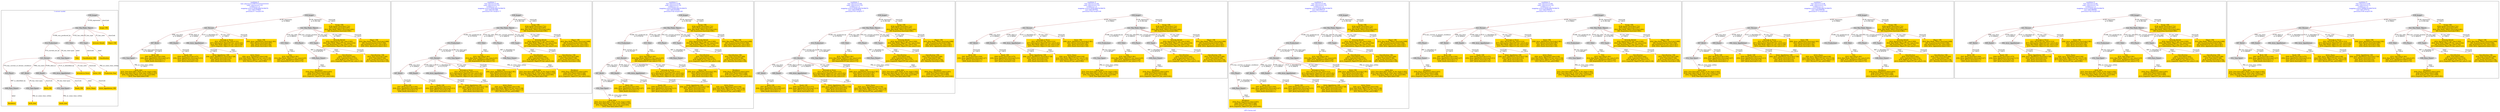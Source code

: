 digraph n0 {
fontcolor="blue"
remincross="true"
label="s20-s-lacma.xml"
subgraph cluster_0 {
label="1-correct model"
n2[style="filled",color="white",fillcolor="lightgray",label="E12_Production1"];
n3[style="filled",color="white",fillcolor="lightgray",label="E21_Person1"];
n4[style="filled",color="white",fillcolor="lightgray",label="E52_Time-Span1"];
n5[style="filled",color="white",fillcolor="lightgray",label="E53_Place1"];
n6[style="filled",color="white",fillcolor="lightgray",label="E67_Birth1"];
n7[style="filled",color="white",fillcolor="lightgray",label="E69_Death1"];
n8[style="filled",color="white",fillcolor="lightgray",label="E82_Actor_Appellation1"];
n9[style="filled",color="white",fillcolor="lightgray",label="E22_Man-Made_Object1"];
n10[style="filled",color="white",fillcolor="lightgray",label="E35_Title1"];
n11[style="filled",color="white",fillcolor="lightgray",label="E55_Type1"];
n12[style="filled",color="white",fillcolor="lightgray",label="E38_Image1"];
n13[style="filled",color="white",fillcolor="lightgray",label="E48_Place_Name1"];
n14[style="filled",color="white",fillcolor="lightgray",label="E52_Time-Span2"];
n15[style="filled",color="white",fillcolor="lightgray",label="E52_Time-Span3"];
n16[shape="plaintext",style="filled",fillcolor="gold",label="Artwork_in_Focus"];
n17[shape="plaintext",style="filled",fillcolor="gold",label="Image_URL"];
n18[shape="plaintext",style="filled",fillcolor="gold",label="Artwork_Details"];
n19[shape="plaintext",style="filled",fillcolor="gold",label="birth_date"];
n20[shape="plaintext",style="filled",fillcolor="gold",label="Classification_URI"];
n21[shape="plaintext",style="filled",fillcolor="gold",label="Artist_Name"];
n22[shape="plaintext",style="filled",fillcolor="gold",label="Residence"];
n23[shape="plaintext",style="filled",fillcolor="gold",label="Artist_Appellation_URI"];
n24[shape="plaintext",style="filled",fillcolor="gold",label="Classification"];
n25[shape="plaintext",style="filled",fillcolor="gold",label="death_date"];
n26[shape="plaintext",style="filled",fillcolor="gold",label="Death_URI"];
n27[shape="plaintext",style="filled",fillcolor="gold",label="Title"];
n28[shape="plaintext",style="filled",fillcolor="gold",label="Production_Year"];
n29[shape="plaintext",style="filled",fillcolor="gold",label="Object_URI"];
n30[shape="plaintext",style="filled",fillcolor="gold",label="Birth_URI"];
n31[shape="plaintext",style="filled",fillcolor="gold",label="Artist_URI"];
}
subgraph cluster_1 {
label="candidate 0\nlink coherence:0.08333333333333333\nnode coherence:0.125\nconfidence:1.0\nmapping score:0.4226190476190476\ncost:1403.579857\n-precision:0.7-recall:0.54"
n33[style="filled",color="white",fillcolor="lightgray",label="E21_Person1"];
n34[style="filled",color="white",fillcolor="lightgray",label="E67_Birth1"];
n35[style="filled",color="white",fillcolor="lightgray",label="E69_Death1"];
n36[style="filled",color="white",fillcolor="lightgray",label="E82_Actor_Appellation1"];
n37[style="filled",color="white",fillcolor="lightgray",label="E22_Man-Made_Object1"];
n38[style="filled",color="white",fillcolor="lightgray",label="E35_Title1"];
n39[style="filled",color="white",fillcolor="lightgray",label="E53_Place1"];
n40[style="filled",color="white",fillcolor="lightgray",label="E55_Type2"];
n41[style="filled",color="white",fillcolor="lightgray",label="E38_Image1"];
n42[style="filled",color="white",fillcolor="lightgray",label="E48_Place_Name1"];
n43[style="filled",color="white",fillcolor="lightgray",label="E52_Time-Span1"];
n44[shape="plaintext",style="filled",fillcolor="gold",label="Artwork_Details\n[E54_Dimension,P3_has_note,0.505]\n[E22_Man-Made_Object,P3_has_note,0.232]\n[E8_Acquisition,P3_has_note,0.142]\n[E73_Information_Object,P3_has_note,0.121]"];
n45[shape="plaintext",style="filled",fillcolor="gold",label="Residence\n[E44_Place_Appellation,label,0.603]\n[E48_Place_Name,label,0.288]\n[E39_Actor,P3_has_note,0.069]\n[E33_Linguistic_Object,P3_has_note,0.041]"];
n46[shape="plaintext",style="filled",fillcolor="gold",label="Image_URL\n[E38_Image,classLink,0.731]\n[E53_Place,classLink,0.097]\n[E22_Man-Made_Object,classLink,0.091]\n[E8_Acquisition,classLink,0.081]"];
n47[shape="plaintext",style="filled",fillcolor="gold",label="Title\n[E35_Title,label,0.381]\n[E22_Man-Made_Object,P3_has_note,0.225]\n[E82_Actor_Appellation,label,0.219]\n[E8_Acquisition,P3_has_note,0.175]"];
n48[shape="plaintext",style="filled",fillcolor="gold",label="Classification\n[E55_Type,label,0.442]\n[E55_Type,classLink,0.314]\n[E30_Right,P3_has_note,0.127]\n[E33_Linguistic_Object,P3_has_note,0.118]"];
n49[shape="plaintext",style="filled",fillcolor="gold",label="birth_date\n[E52_Time-Span,P82a_begin_of_the_begin,0.492]\n[E52_Time-Span,P82_at_some_time_within,0.353]\n[E52_Time-Span,P82b_end_of_the_end,0.095]\n[E52_Time-Span,label,0.06]"];
n50[shape="plaintext",style="filled",fillcolor="gold",label="Artwork_in_Focus\n[E21_Person,P3_has_note,0.312]\n[E73_Information_Object,P3_has_note,0.241]\n[E22_Man-Made_Object,P3_has_note,0.236]\n[E33_Linguistic_Object,P3_has_note,0.21]"];
n51[shape="plaintext",style="filled",fillcolor="gold",label="Classification_URI\n[E55_Type,classLink,0.589]\n[E55_Type,label,0.186]\n[E74_Group,classLink,0.116]\n[E57_Material,classLink,0.109]"];
n52[shape="plaintext",style="filled",fillcolor="gold",label="Death_URI\n[E69_Death,classLink,0.475]\n[E82_Actor_Appellation,classLink,0.213]\n[E21_Person,classLink,0.16]\n[E67_Birth,classLink,0.152]"];
n53[shape="plaintext",style="filled",fillcolor="gold",label="Artist_URI\n[E82_Actor_Appellation,classLink,0.381]\n[E21_Person,classLink,0.287]\n[E67_Birth,classLink,0.166]\n[E69_Death,classLink,0.166]"];
n54[shape="plaintext",style="filled",fillcolor="gold",label="Artist_Appellation_URI\n[E82_Actor_Appellation,classLink,0.728]\n[E21_Person,classLink,0.212]\n[E67_Birth,classLink,0.03]\n[E69_Death,classLink,0.03]"];
n55[shape="plaintext",style="filled",fillcolor="gold",label="Object_URI\n[E22_Man-Made_Object,classLink,0.688]\n[E8_Acquisition,classLink,0.184]\n[E8_Acquisition,P3_has_note,0.067]\n[E82_Actor_Appellation,label,0.061]"];
n56[shape="plaintext",style="filled",fillcolor="gold",label="Artist_Name\n[E82_Actor_Appellation,label,0.66]\n[E22_Man-Made_Object,P3_has_note,0.138]\n[E73_Information_Object,P3_has_note,0.12]\n[E21_Person,P3_has_note,0.082]"];
n57[shape="plaintext",style="filled",fillcolor="gold",label="Birth_URI\n[E67_Birth,classLink,0.504]\n[E82_Actor_Appellation,classLink,0.227]\n[E21_Person,classLink,0.17]\n[E69_Death,classLink,0.1]"];
}
subgraph cluster_2 {
label="candidate 1\nlink coherence:0.08\nnode coherence:0.125\nconfidence:1.0\nmapping score:0.4226190476190476\ncost:1403.921489\n-precision:0.91-recall:0.77"
n59[style="filled",color="white",fillcolor="lightgray",label="E12_Production1"];
n60[style="filled",color="white",fillcolor="lightgray",label="E21_Person1"];
n61[style="filled",color="white",fillcolor="lightgray",label="E52_Time-Span1"];
n62[style="filled",color="white",fillcolor="lightgray",label="E67_Birth1"];
n63[style="filled",color="white",fillcolor="lightgray",label="E69_Death1"];
n64[style="filled",color="white",fillcolor="lightgray",label="E82_Actor_Appellation1"];
n65[style="filled",color="white",fillcolor="lightgray",label="E22_Man-Made_Object1"];
n66[style="filled",color="white",fillcolor="lightgray",label="E35_Title1"];
n67[style="filled",color="white",fillcolor="lightgray",label="E53_Place1"];
n68[style="filled",color="white",fillcolor="lightgray",label="E55_Type2"];
n69[style="filled",color="white",fillcolor="lightgray",label="E38_Image1"];
n70[style="filled",color="white",fillcolor="lightgray",label="E48_Place_Name1"];
n71[shape="plaintext",style="filled",fillcolor="gold",label="Artwork_Details\n[E54_Dimension,P3_has_note,0.505]\n[E22_Man-Made_Object,P3_has_note,0.232]\n[E8_Acquisition,P3_has_note,0.142]\n[E73_Information_Object,P3_has_note,0.121]"];
n72[shape="plaintext",style="filled",fillcolor="gold",label="Residence\n[E44_Place_Appellation,label,0.603]\n[E48_Place_Name,label,0.288]\n[E39_Actor,P3_has_note,0.069]\n[E33_Linguistic_Object,P3_has_note,0.041]"];
n73[shape="plaintext",style="filled",fillcolor="gold",label="Image_URL\n[E38_Image,classLink,0.731]\n[E53_Place,classLink,0.097]\n[E22_Man-Made_Object,classLink,0.091]\n[E8_Acquisition,classLink,0.081]"];
n74[shape="plaintext",style="filled",fillcolor="gold",label="Title\n[E35_Title,label,0.381]\n[E22_Man-Made_Object,P3_has_note,0.225]\n[E82_Actor_Appellation,label,0.219]\n[E8_Acquisition,P3_has_note,0.175]"];
n75[shape="plaintext",style="filled",fillcolor="gold",label="Classification\n[E55_Type,label,0.442]\n[E55_Type,classLink,0.314]\n[E30_Right,P3_has_note,0.127]\n[E33_Linguistic_Object,P3_has_note,0.118]"];
n76[shape="plaintext",style="filled",fillcolor="gold",label="birth_date\n[E52_Time-Span,P82a_begin_of_the_begin,0.492]\n[E52_Time-Span,P82_at_some_time_within,0.353]\n[E52_Time-Span,P82b_end_of_the_end,0.095]\n[E52_Time-Span,label,0.06]"];
n77[shape="plaintext",style="filled",fillcolor="gold",label="Artwork_in_Focus\n[E21_Person,P3_has_note,0.312]\n[E73_Information_Object,P3_has_note,0.241]\n[E22_Man-Made_Object,P3_has_note,0.236]\n[E33_Linguistic_Object,P3_has_note,0.21]"];
n78[shape="plaintext",style="filled",fillcolor="gold",label="Classification_URI\n[E55_Type,classLink,0.589]\n[E55_Type,label,0.186]\n[E74_Group,classLink,0.116]\n[E57_Material,classLink,0.109]"];
n79[shape="plaintext",style="filled",fillcolor="gold",label="Death_URI\n[E69_Death,classLink,0.475]\n[E82_Actor_Appellation,classLink,0.213]\n[E21_Person,classLink,0.16]\n[E67_Birth,classLink,0.152]"];
n80[shape="plaintext",style="filled",fillcolor="gold",label="Artist_URI\n[E82_Actor_Appellation,classLink,0.381]\n[E21_Person,classLink,0.287]\n[E67_Birth,classLink,0.166]\n[E69_Death,classLink,0.166]"];
n81[shape="plaintext",style="filled",fillcolor="gold",label="Artist_Appellation_URI\n[E82_Actor_Appellation,classLink,0.728]\n[E21_Person,classLink,0.212]\n[E67_Birth,classLink,0.03]\n[E69_Death,classLink,0.03]"];
n82[shape="plaintext",style="filled",fillcolor="gold",label="Object_URI\n[E22_Man-Made_Object,classLink,0.688]\n[E8_Acquisition,classLink,0.184]\n[E8_Acquisition,P3_has_note,0.067]\n[E82_Actor_Appellation,label,0.061]"];
n83[shape="plaintext",style="filled",fillcolor="gold",label="Artist_Name\n[E82_Actor_Appellation,label,0.66]\n[E22_Man-Made_Object,P3_has_note,0.138]\n[E73_Information_Object,P3_has_note,0.12]\n[E21_Person,P3_has_note,0.082]"];
n84[shape="plaintext",style="filled",fillcolor="gold",label="Birth_URI\n[E67_Birth,classLink,0.504]\n[E82_Actor_Appellation,classLink,0.227]\n[E21_Person,classLink,0.17]\n[E69_Death,classLink,0.1]"];
}
subgraph cluster_3 {
label="candidate 2\nlink coherence:0.08\nnode coherence:0.125\nconfidence:1.0\nmapping score:0.4226190476190476\ncost:1403.932095\n-precision:0.82-recall:0.69"
n86[style="filled",color="white",fillcolor="lightgray",label="E12_Production1"];
n87[style="filled",color="white",fillcolor="lightgray",label="E21_Person1"];
n88[style="filled",color="white",fillcolor="lightgray",label="E67_Birth1"];
n89[style="filled",color="white",fillcolor="lightgray",label="E69_Death1"];
n90[style="filled",color="white",fillcolor="lightgray",label="E82_Actor_Appellation1"];
n91[style="filled",color="white",fillcolor="lightgray",label="E22_Man-Made_Object1"];
n92[style="filled",color="white",fillcolor="lightgray",label="E35_Title1"];
n93[style="filled",color="white",fillcolor="lightgray",label="E53_Place1"];
n94[style="filled",color="white",fillcolor="lightgray",label="E55_Type2"];
n95[style="filled",color="white",fillcolor="lightgray",label="E38_Image1"];
n96[style="filled",color="white",fillcolor="lightgray",label="E48_Place_Name1"];
n97[style="filled",color="white",fillcolor="lightgray",label="E52_Time-Span1"];
n98[shape="plaintext",style="filled",fillcolor="gold",label="Artwork_Details\n[E54_Dimension,P3_has_note,0.505]\n[E22_Man-Made_Object,P3_has_note,0.232]\n[E8_Acquisition,P3_has_note,0.142]\n[E73_Information_Object,P3_has_note,0.121]"];
n99[shape="plaintext",style="filled",fillcolor="gold",label="Residence\n[E44_Place_Appellation,label,0.603]\n[E48_Place_Name,label,0.288]\n[E39_Actor,P3_has_note,0.069]\n[E33_Linguistic_Object,P3_has_note,0.041]"];
n100[shape="plaintext",style="filled",fillcolor="gold",label="Image_URL\n[E38_Image,classLink,0.731]\n[E53_Place,classLink,0.097]\n[E22_Man-Made_Object,classLink,0.091]\n[E8_Acquisition,classLink,0.081]"];
n101[shape="plaintext",style="filled",fillcolor="gold",label="Title\n[E35_Title,label,0.381]\n[E22_Man-Made_Object,P3_has_note,0.225]\n[E82_Actor_Appellation,label,0.219]\n[E8_Acquisition,P3_has_note,0.175]"];
n102[shape="plaintext",style="filled",fillcolor="gold",label="Classification\n[E55_Type,label,0.442]\n[E55_Type,classLink,0.314]\n[E30_Right,P3_has_note,0.127]\n[E33_Linguistic_Object,P3_has_note,0.118]"];
n103[shape="plaintext",style="filled",fillcolor="gold",label="birth_date\n[E52_Time-Span,P82a_begin_of_the_begin,0.492]\n[E52_Time-Span,P82_at_some_time_within,0.353]\n[E52_Time-Span,P82b_end_of_the_end,0.095]\n[E52_Time-Span,label,0.06]"];
n104[shape="plaintext",style="filled",fillcolor="gold",label="Artwork_in_Focus\n[E21_Person,P3_has_note,0.312]\n[E73_Information_Object,P3_has_note,0.241]\n[E22_Man-Made_Object,P3_has_note,0.236]\n[E33_Linguistic_Object,P3_has_note,0.21]"];
n105[shape="plaintext",style="filled",fillcolor="gold",label="Classification_URI\n[E55_Type,classLink,0.589]\n[E55_Type,label,0.186]\n[E74_Group,classLink,0.116]\n[E57_Material,classLink,0.109]"];
n106[shape="plaintext",style="filled",fillcolor="gold",label="Death_URI\n[E69_Death,classLink,0.475]\n[E82_Actor_Appellation,classLink,0.213]\n[E21_Person,classLink,0.16]\n[E67_Birth,classLink,0.152]"];
n107[shape="plaintext",style="filled",fillcolor="gold",label="Artist_URI\n[E82_Actor_Appellation,classLink,0.381]\n[E21_Person,classLink,0.287]\n[E67_Birth,classLink,0.166]\n[E69_Death,classLink,0.166]"];
n108[shape="plaintext",style="filled",fillcolor="gold",label="Artist_Appellation_URI\n[E82_Actor_Appellation,classLink,0.728]\n[E21_Person,classLink,0.212]\n[E67_Birth,classLink,0.03]\n[E69_Death,classLink,0.03]"];
n109[shape="plaintext",style="filled",fillcolor="gold",label="Object_URI\n[E22_Man-Made_Object,classLink,0.688]\n[E8_Acquisition,classLink,0.184]\n[E8_Acquisition,P3_has_note,0.067]\n[E82_Actor_Appellation,label,0.061]"];
n110[shape="plaintext",style="filled",fillcolor="gold",label="Artist_Name\n[E82_Actor_Appellation,label,0.66]\n[E22_Man-Made_Object,P3_has_note,0.138]\n[E73_Information_Object,P3_has_note,0.12]\n[E21_Person,P3_has_note,0.082]"];
n111[shape="plaintext",style="filled",fillcolor="gold",label="Birth_URI\n[E67_Birth,classLink,0.504]\n[E82_Actor_Appellation,classLink,0.227]\n[E21_Person,classLink,0.17]\n[E69_Death,classLink,0.1]"];
}
subgraph cluster_4 {
label="candidate 3\nlink coherence:0.08\nnode coherence:0.125\nconfidence:1.0\nmapping score:0.4226190476190476\ncost:1403.939618\n-precision:0.91-recall:0.77"
n113[style="filled",color="white",fillcolor="lightgray",label="E12_Production1"];
n114[style="filled",color="white",fillcolor="lightgray",label="E21_Person1"];
n115[style="filled",color="white",fillcolor="lightgray",label="E52_Time-Span1"];
n116[style="filled",color="white",fillcolor="lightgray",label="E67_Birth1"];
n117[style="filled",color="white",fillcolor="lightgray",label="E69_Death1"];
n118[style="filled",color="white",fillcolor="lightgray",label="E82_Actor_Appellation2"];
n119[style="filled",color="white",fillcolor="lightgray",label="E22_Man-Made_Object1"];
n120[style="filled",color="white",fillcolor="lightgray",label="E35_Title1"];
n121[style="filled",color="white",fillcolor="lightgray",label="E53_Place1"];
n122[style="filled",color="white",fillcolor="lightgray",label="E55_Type2"];
n123[style="filled",color="white",fillcolor="lightgray",label="E38_Image1"];
n124[style="filled",color="white",fillcolor="lightgray",label="E48_Place_Name1"];
n125[shape="plaintext",style="filled",fillcolor="gold",label="Artwork_Details\n[E54_Dimension,P3_has_note,0.505]\n[E22_Man-Made_Object,P3_has_note,0.232]\n[E8_Acquisition,P3_has_note,0.142]\n[E73_Information_Object,P3_has_note,0.121]"];
n126[shape="plaintext",style="filled",fillcolor="gold",label="Residence\n[E44_Place_Appellation,label,0.603]\n[E48_Place_Name,label,0.288]\n[E39_Actor,P3_has_note,0.069]\n[E33_Linguistic_Object,P3_has_note,0.041]"];
n127[shape="plaintext",style="filled",fillcolor="gold",label="Artist_Appellation_URI\n[E82_Actor_Appellation,classLink,0.728]\n[E21_Person,classLink,0.212]\n[E67_Birth,classLink,0.03]\n[E69_Death,classLink,0.03]"];
n128[shape="plaintext",style="filled",fillcolor="gold",label="Image_URL\n[E38_Image,classLink,0.731]\n[E53_Place,classLink,0.097]\n[E22_Man-Made_Object,classLink,0.091]\n[E8_Acquisition,classLink,0.081]"];
n129[shape="plaintext",style="filled",fillcolor="gold",label="Title\n[E35_Title,label,0.381]\n[E22_Man-Made_Object,P3_has_note,0.225]\n[E82_Actor_Appellation,label,0.219]\n[E8_Acquisition,P3_has_note,0.175]"];
n130[shape="plaintext",style="filled",fillcolor="gold",label="Classification\n[E55_Type,label,0.442]\n[E55_Type,classLink,0.314]\n[E30_Right,P3_has_note,0.127]\n[E33_Linguistic_Object,P3_has_note,0.118]"];
n131[shape="plaintext",style="filled",fillcolor="gold",label="birth_date\n[E52_Time-Span,P82a_begin_of_the_begin,0.492]\n[E52_Time-Span,P82_at_some_time_within,0.353]\n[E52_Time-Span,P82b_end_of_the_end,0.095]\n[E52_Time-Span,label,0.06]"];
n132[shape="plaintext",style="filled",fillcolor="gold",label="Artwork_in_Focus\n[E21_Person,P3_has_note,0.312]\n[E73_Information_Object,P3_has_note,0.241]\n[E22_Man-Made_Object,P3_has_note,0.236]\n[E33_Linguistic_Object,P3_has_note,0.21]"];
n133[shape="plaintext",style="filled",fillcolor="gold",label="Classification_URI\n[E55_Type,classLink,0.589]\n[E55_Type,label,0.186]\n[E74_Group,classLink,0.116]\n[E57_Material,classLink,0.109]"];
n134[shape="plaintext",style="filled",fillcolor="gold",label="Death_URI\n[E69_Death,classLink,0.475]\n[E82_Actor_Appellation,classLink,0.213]\n[E21_Person,classLink,0.16]\n[E67_Birth,classLink,0.152]"];
n135[shape="plaintext",style="filled",fillcolor="gold",label="Artist_URI\n[E82_Actor_Appellation,classLink,0.381]\n[E21_Person,classLink,0.287]\n[E67_Birth,classLink,0.166]\n[E69_Death,classLink,0.166]"];
n136[shape="plaintext",style="filled",fillcolor="gold",label="Artist_Name\n[E82_Actor_Appellation,label,0.66]\n[E22_Man-Made_Object,P3_has_note,0.138]\n[E73_Information_Object,P3_has_note,0.12]\n[E21_Person,P3_has_note,0.082]"];
n137[shape="plaintext",style="filled",fillcolor="gold",label="Object_URI\n[E22_Man-Made_Object,classLink,0.688]\n[E8_Acquisition,classLink,0.184]\n[E8_Acquisition,P3_has_note,0.067]\n[E82_Actor_Appellation,label,0.061]"];
n138[shape="plaintext",style="filled",fillcolor="gold",label="Birth_URI\n[E67_Birth,classLink,0.504]\n[E82_Actor_Appellation,classLink,0.227]\n[E21_Person,classLink,0.17]\n[E69_Death,classLink,0.1]"];
}
subgraph cluster_5 {
label="candidate 4\nlink coherence:0.08\nnode coherence:0.125\nconfidence:1.0\nmapping score:0.4226190476190476\ncost:1403.947952\n-precision:0.82-recall:0.69"
n140[style="filled",color="white",fillcolor="lightgray",label="E12_Production1"];
n141[style="filled",color="white",fillcolor="lightgray",label="E52_Time-Span1"];
n142[style="filled",color="white",fillcolor="lightgray",label="E21_Person1"];
n143[style="filled",color="white",fillcolor="lightgray",label="E67_Birth1"];
n144[style="filled",color="white",fillcolor="lightgray",label="E69_Death1"];
n145[style="filled",color="white",fillcolor="lightgray",label="E82_Actor_Appellation1"];
n146[style="filled",color="white",fillcolor="lightgray",label="E22_Man-Made_Object1"];
n147[style="filled",color="white",fillcolor="lightgray",label="E35_Title1"];
n148[style="filled",color="white",fillcolor="lightgray",label="E53_Place1"];
n149[style="filled",color="white",fillcolor="lightgray",label="E55_Type2"];
n150[style="filled",color="white",fillcolor="lightgray",label="E38_Image1"];
n151[style="filled",color="white",fillcolor="lightgray",label="E48_Place_Name1"];
n152[shape="plaintext",style="filled",fillcolor="gold",label="Artwork_Details\n[E54_Dimension,P3_has_note,0.505]\n[E22_Man-Made_Object,P3_has_note,0.232]\n[E8_Acquisition,P3_has_note,0.142]\n[E73_Information_Object,P3_has_note,0.121]"];
n153[shape="plaintext",style="filled",fillcolor="gold",label="Residence\n[E44_Place_Appellation,label,0.603]\n[E48_Place_Name,label,0.288]\n[E39_Actor,P3_has_note,0.069]\n[E33_Linguistic_Object,P3_has_note,0.041]"];
n154[shape="plaintext",style="filled",fillcolor="gold",label="Image_URL\n[E38_Image,classLink,0.731]\n[E53_Place,classLink,0.097]\n[E22_Man-Made_Object,classLink,0.091]\n[E8_Acquisition,classLink,0.081]"];
n155[shape="plaintext",style="filled",fillcolor="gold",label="Title\n[E35_Title,label,0.381]\n[E22_Man-Made_Object,P3_has_note,0.225]\n[E82_Actor_Appellation,label,0.219]\n[E8_Acquisition,P3_has_note,0.175]"];
n156[shape="plaintext",style="filled",fillcolor="gold",label="Classification\n[E55_Type,label,0.442]\n[E55_Type,classLink,0.314]\n[E30_Right,P3_has_note,0.127]\n[E33_Linguistic_Object,P3_has_note,0.118]"];
n157[shape="plaintext",style="filled",fillcolor="gold",label="birth_date\n[E52_Time-Span,P82a_begin_of_the_begin,0.492]\n[E52_Time-Span,P82_at_some_time_within,0.353]\n[E52_Time-Span,P82b_end_of_the_end,0.095]\n[E52_Time-Span,label,0.06]"];
n158[shape="plaintext",style="filled",fillcolor="gold",label="Artwork_in_Focus\n[E21_Person,P3_has_note,0.312]\n[E73_Information_Object,P3_has_note,0.241]\n[E22_Man-Made_Object,P3_has_note,0.236]\n[E33_Linguistic_Object,P3_has_note,0.21]"];
n159[shape="plaintext",style="filled",fillcolor="gold",label="Classification_URI\n[E55_Type,classLink,0.589]\n[E55_Type,label,0.186]\n[E74_Group,classLink,0.116]\n[E57_Material,classLink,0.109]"];
n160[shape="plaintext",style="filled",fillcolor="gold",label="Death_URI\n[E69_Death,classLink,0.475]\n[E82_Actor_Appellation,classLink,0.213]\n[E21_Person,classLink,0.16]\n[E67_Birth,classLink,0.152]"];
n161[shape="plaintext",style="filled",fillcolor="gold",label="Artist_URI\n[E82_Actor_Appellation,classLink,0.381]\n[E21_Person,classLink,0.287]\n[E67_Birth,classLink,0.166]\n[E69_Death,classLink,0.166]"];
n162[shape="plaintext",style="filled",fillcolor="gold",label="Artist_Appellation_URI\n[E82_Actor_Appellation,classLink,0.728]\n[E21_Person,classLink,0.212]\n[E67_Birth,classLink,0.03]\n[E69_Death,classLink,0.03]"];
n163[shape="plaintext",style="filled",fillcolor="gold",label="Object_URI\n[E22_Man-Made_Object,classLink,0.688]\n[E8_Acquisition,classLink,0.184]\n[E8_Acquisition,P3_has_note,0.067]\n[E82_Actor_Appellation,label,0.061]"];
n164[shape="plaintext",style="filled",fillcolor="gold",label="Artist_Name\n[E82_Actor_Appellation,label,0.66]\n[E22_Man-Made_Object,P3_has_note,0.138]\n[E73_Information_Object,P3_has_note,0.12]\n[E21_Person,P3_has_note,0.082]"];
n165[shape="plaintext",style="filled",fillcolor="gold",label="Birth_URI\n[E67_Birth,classLink,0.504]\n[E82_Actor_Appellation,classLink,0.227]\n[E21_Person,classLink,0.17]\n[E69_Death,classLink,0.1]"];
}
subgraph cluster_6 {
label="candidate 5\nlink coherence:0.08\nnode coherence:0.125\nconfidence:1.0\nmapping score:0.4226190476190476\ncost:1403.950137\n-precision:1.0-recall:0.85"
n167[style="filled",color="white",fillcolor="lightgray",label="E12_Production1"];
n168[style="filled",color="white",fillcolor="lightgray",label="E21_Person1"];
n169[style="filled",color="white",fillcolor="lightgray",label="E52_Time-Span1"];
n170[style="filled",color="white",fillcolor="lightgray",label="E53_Place1"];
n171[style="filled",color="white",fillcolor="lightgray",label="E67_Birth1"];
n172[style="filled",color="white",fillcolor="lightgray",label="E69_Death1"];
n173[style="filled",color="white",fillcolor="lightgray",label="E82_Actor_Appellation2"];
n174[style="filled",color="white",fillcolor="lightgray",label="E22_Man-Made_Object1"];
n175[style="filled",color="white",fillcolor="lightgray",label="E35_Title1"];
n176[style="filled",color="white",fillcolor="lightgray",label="E55_Type2"];
n177[style="filled",color="white",fillcolor="lightgray",label="E38_Image1"];
n178[style="filled",color="white",fillcolor="lightgray",label="E48_Place_Name1"];
n179[shape="plaintext",style="filled",fillcolor="gold",label="Artwork_Details\n[E54_Dimension,P3_has_note,0.505]\n[E22_Man-Made_Object,P3_has_note,0.232]\n[E8_Acquisition,P3_has_note,0.142]\n[E73_Information_Object,P3_has_note,0.121]"];
n180[shape="plaintext",style="filled",fillcolor="gold",label="Residence\n[E44_Place_Appellation,label,0.603]\n[E48_Place_Name,label,0.288]\n[E39_Actor,P3_has_note,0.069]\n[E33_Linguistic_Object,P3_has_note,0.041]"];
n181[shape="plaintext",style="filled",fillcolor="gold",label="Artist_Appellation_URI\n[E82_Actor_Appellation,classLink,0.728]\n[E21_Person,classLink,0.212]\n[E67_Birth,classLink,0.03]\n[E69_Death,classLink,0.03]"];
n182[shape="plaintext",style="filled",fillcolor="gold",label="Image_URL\n[E38_Image,classLink,0.731]\n[E53_Place,classLink,0.097]\n[E22_Man-Made_Object,classLink,0.091]\n[E8_Acquisition,classLink,0.081]"];
n183[shape="plaintext",style="filled",fillcolor="gold",label="Title\n[E35_Title,label,0.381]\n[E22_Man-Made_Object,P3_has_note,0.225]\n[E82_Actor_Appellation,label,0.219]\n[E8_Acquisition,P3_has_note,0.175]"];
n184[shape="plaintext",style="filled",fillcolor="gold",label="Classification\n[E55_Type,label,0.442]\n[E55_Type,classLink,0.314]\n[E30_Right,P3_has_note,0.127]\n[E33_Linguistic_Object,P3_has_note,0.118]"];
n185[shape="plaintext",style="filled",fillcolor="gold",label="birth_date\n[E52_Time-Span,P82a_begin_of_the_begin,0.492]\n[E52_Time-Span,P82_at_some_time_within,0.353]\n[E52_Time-Span,P82b_end_of_the_end,0.095]\n[E52_Time-Span,label,0.06]"];
n186[shape="plaintext",style="filled",fillcolor="gold",label="Artwork_in_Focus\n[E21_Person,P3_has_note,0.312]\n[E73_Information_Object,P3_has_note,0.241]\n[E22_Man-Made_Object,P3_has_note,0.236]\n[E33_Linguistic_Object,P3_has_note,0.21]"];
n187[shape="plaintext",style="filled",fillcolor="gold",label="Classification_URI\n[E55_Type,classLink,0.589]\n[E55_Type,label,0.186]\n[E74_Group,classLink,0.116]\n[E57_Material,classLink,0.109]"];
n188[shape="plaintext",style="filled",fillcolor="gold",label="Death_URI\n[E69_Death,classLink,0.475]\n[E82_Actor_Appellation,classLink,0.213]\n[E21_Person,classLink,0.16]\n[E67_Birth,classLink,0.152]"];
n189[shape="plaintext",style="filled",fillcolor="gold",label="Artist_URI\n[E82_Actor_Appellation,classLink,0.381]\n[E21_Person,classLink,0.287]\n[E67_Birth,classLink,0.166]\n[E69_Death,classLink,0.166]"];
n190[shape="plaintext",style="filled",fillcolor="gold",label="Artist_Name\n[E82_Actor_Appellation,label,0.66]\n[E22_Man-Made_Object,P3_has_note,0.138]\n[E73_Information_Object,P3_has_note,0.12]\n[E21_Person,P3_has_note,0.082]"];
n191[shape="plaintext",style="filled",fillcolor="gold",label="Object_URI\n[E22_Man-Made_Object,classLink,0.688]\n[E8_Acquisition,classLink,0.184]\n[E8_Acquisition,P3_has_note,0.067]\n[E82_Actor_Appellation,label,0.061]"];
n192[shape="plaintext",style="filled",fillcolor="gold",label="Birth_URI\n[E67_Birth,classLink,0.504]\n[E82_Actor_Appellation,classLink,0.227]\n[E21_Person,classLink,0.17]\n[E69_Death,classLink,0.1]"];
}
subgraph cluster_7 {
label="candidate 6\nlink coherence:0.08\nnode coherence:0.125\nconfidence:1.0\nmapping score:0.4226190476190476\ncost:1403.958472\n-precision:0.91-recall:0.77"
n194[style="filled",color="white",fillcolor="lightgray",label="E12_Production1"];
n195[style="filled",color="white",fillcolor="lightgray",label="E52_Time-Span1"];
n196[style="filled",color="white",fillcolor="lightgray",label="E21_Person1"];
n197[style="filled",color="white",fillcolor="lightgray",label="E53_Place1"];
n198[style="filled",color="white",fillcolor="lightgray",label="E67_Birth1"];
n199[style="filled",color="white",fillcolor="lightgray",label="E69_Death1"];
n200[style="filled",color="white",fillcolor="lightgray",label="E82_Actor_Appellation1"];
n201[style="filled",color="white",fillcolor="lightgray",label="E22_Man-Made_Object1"];
n202[style="filled",color="white",fillcolor="lightgray",label="E35_Title1"];
n203[style="filled",color="white",fillcolor="lightgray",label="E55_Type2"];
n204[style="filled",color="white",fillcolor="lightgray",label="E38_Image1"];
n205[style="filled",color="white",fillcolor="lightgray",label="E48_Place_Name1"];
n206[shape="plaintext",style="filled",fillcolor="gold",label="Artwork_Details\n[E54_Dimension,P3_has_note,0.505]\n[E22_Man-Made_Object,P3_has_note,0.232]\n[E8_Acquisition,P3_has_note,0.142]\n[E73_Information_Object,P3_has_note,0.121]"];
n207[shape="plaintext",style="filled",fillcolor="gold",label="Residence\n[E44_Place_Appellation,label,0.603]\n[E48_Place_Name,label,0.288]\n[E39_Actor,P3_has_note,0.069]\n[E33_Linguistic_Object,P3_has_note,0.041]"];
n208[shape="plaintext",style="filled",fillcolor="gold",label="Image_URL\n[E38_Image,classLink,0.731]\n[E53_Place,classLink,0.097]\n[E22_Man-Made_Object,classLink,0.091]\n[E8_Acquisition,classLink,0.081]"];
n209[shape="plaintext",style="filled",fillcolor="gold",label="Title\n[E35_Title,label,0.381]\n[E22_Man-Made_Object,P3_has_note,0.225]\n[E82_Actor_Appellation,label,0.219]\n[E8_Acquisition,P3_has_note,0.175]"];
n210[shape="plaintext",style="filled",fillcolor="gold",label="Classification\n[E55_Type,label,0.442]\n[E55_Type,classLink,0.314]\n[E30_Right,P3_has_note,0.127]\n[E33_Linguistic_Object,P3_has_note,0.118]"];
n211[shape="plaintext",style="filled",fillcolor="gold",label="birth_date\n[E52_Time-Span,P82a_begin_of_the_begin,0.492]\n[E52_Time-Span,P82_at_some_time_within,0.353]\n[E52_Time-Span,P82b_end_of_the_end,0.095]\n[E52_Time-Span,label,0.06]"];
n212[shape="plaintext",style="filled",fillcolor="gold",label="Artwork_in_Focus\n[E21_Person,P3_has_note,0.312]\n[E73_Information_Object,P3_has_note,0.241]\n[E22_Man-Made_Object,P3_has_note,0.236]\n[E33_Linguistic_Object,P3_has_note,0.21]"];
n213[shape="plaintext",style="filled",fillcolor="gold",label="Classification_URI\n[E55_Type,classLink,0.589]\n[E55_Type,label,0.186]\n[E74_Group,classLink,0.116]\n[E57_Material,classLink,0.109]"];
n214[shape="plaintext",style="filled",fillcolor="gold",label="Death_URI\n[E69_Death,classLink,0.475]\n[E82_Actor_Appellation,classLink,0.213]\n[E21_Person,classLink,0.16]\n[E67_Birth,classLink,0.152]"];
n215[shape="plaintext",style="filled",fillcolor="gold",label="Artist_URI\n[E82_Actor_Appellation,classLink,0.381]\n[E21_Person,classLink,0.287]\n[E67_Birth,classLink,0.166]\n[E69_Death,classLink,0.166]"];
n216[shape="plaintext",style="filled",fillcolor="gold",label="Artist_Appellation_URI\n[E82_Actor_Appellation,classLink,0.728]\n[E21_Person,classLink,0.212]\n[E67_Birth,classLink,0.03]\n[E69_Death,classLink,0.03]"];
n217[shape="plaintext",style="filled",fillcolor="gold",label="Object_URI\n[E22_Man-Made_Object,classLink,0.688]\n[E8_Acquisition,classLink,0.184]\n[E8_Acquisition,P3_has_note,0.067]\n[E82_Actor_Appellation,label,0.061]"];
n218[shape="plaintext",style="filled",fillcolor="gold",label="Artist_Name\n[E82_Actor_Appellation,label,0.66]\n[E22_Man-Made_Object,P3_has_note,0.138]\n[E73_Information_Object,P3_has_note,0.12]\n[E21_Person,P3_has_note,0.082]"];
n219[shape="plaintext",style="filled",fillcolor="gold",label="Birth_URI\n[E67_Birth,classLink,0.504]\n[E82_Actor_Appellation,classLink,0.227]\n[E21_Person,classLink,0.17]\n[E69_Death,classLink,0.1]"];
}
subgraph cluster_8 {
label="candidate 7\nlink coherence:0.08\nnode coherence:0.125\nconfidence:1.0\nmapping score:0.4226190476190476\ncost:1403.958558\n-precision:0.73-recall:0.62"
n221[style="filled",color="white",fillcolor="lightgray",label="E21_Person1"];
n222[style="filled",color="white",fillcolor="lightgray",label="E67_Birth1"];
n223[style="filled",color="white",fillcolor="lightgray",label="E69_Death1"];
n224[style="filled",color="white",fillcolor="lightgray",label="E82_Actor_Appellation1"];
n225[style="filled",color="white",fillcolor="lightgray",label="E22_Man-Made_Object1"];
n226[style="filled",color="white",fillcolor="lightgray",label="E12_Production1"];
n227[style="filled",color="white",fillcolor="lightgray",label="E35_Title1"];
n228[style="filled",color="white",fillcolor="lightgray",label="E53_Place1"];
n229[style="filled",color="white",fillcolor="lightgray",label="E55_Type2"];
n230[style="filled",color="white",fillcolor="lightgray",label="E38_Image1"];
n231[style="filled",color="white",fillcolor="lightgray",label="E48_Place_Name1"];
n232[style="filled",color="white",fillcolor="lightgray",label="E52_Time-Span1"];
n233[shape="plaintext",style="filled",fillcolor="gold",label="Artwork_Details\n[E54_Dimension,P3_has_note,0.505]\n[E22_Man-Made_Object,P3_has_note,0.232]\n[E8_Acquisition,P3_has_note,0.142]\n[E73_Information_Object,P3_has_note,0.121]"];
n234[shape="plaintext",style="filled",fillcolor="gold",label="Residence\n[E44_Place_Appellation,label,0.603]\n[E48_Place_Name,label,0.288]\n[E39_Actor,P3_has_note,0.069]\n[E33_Linguistic_Object,P3_has_note,0.041]"];
n235[shape="plaintext",style="filled",fillcolor="gold",label="Image_URL\n[E38_Image,classLink,0.731]\n[E53_Place,classLink,0.097]\n[E22_Man-Made_Object,classLink,0.091]\n[E8_Acquisition,classLink,0.081]"];
n236[shape="plaintext",style="filled",fillcolor="gold",label="Title\n[E35_Title,label,0.381]\n[E22_Man-Made_Object,P3_has_note,0.225]\n[E82_Actor_Appellation,label,0.219]\n[E8_Acquisition,P3_has_note,0.175]"];
n237[shape="plaintext",style="filled",fillcolor="gold",label="Classification\n[E55_Type,label,0.442]\n[E55_Type,classLink,0.314]\n[E30_Right,P3_has_note,0.127]\n[E33_Linguistic_Object,P3_has_note,0.118]"];
n238[shape="plaintext",style="filled",fillcolor="gold",label="birth_date\n[E52_Time-Span,P82a_begin_of_the_begin,0.492]\n[E52_Time-Span,P82_at_some_time_within,0.353]\n[E52_Time-Span,P82b_end_of_the_end,0.095]\n[E52_Time-Span,label,0.06]"];
n239[shape="plaintext",style="filled",fillcolor="gold",label="Artwork_in_Focus\n[E21_Person,P3_has_note,0.312]\n[E73_Information_Object,P3_has_note,0.241]\n[E22_Man-Made_Object,P3_has_note,0.236]\n[E33_Linguistic_Object,P3_has_note,0.21]"];
n240[shape="plaintext",style="filled",fillcolor="gold",label="Classification_URI\n[E55_Type,classLink,0.589]\n[E55_Type,label,0.186]\n[E74_Group,classLink,0.116]\n[E57_Material,classLink,0.109]"];
n241[shape="plaintext",style="filled",fillcolor="gold",label="Death_URI\n[E69_Death,classLink,0.475]\n[E82_Actor_Appellation,classLink,0.213]\n[E21_Person,classLink,0.16]\n[E67_Birth,classLink,0.152]"];
n242[shape="plaintext",style="filled",fillcolor="gold",label="Artist_URI\n[E82_Actor_Appellation,classLink,0.381]\n[E21_Person,classLink,0.287]\n[E67_Birth,classLink,0.166]\n[E69_Death,classLink,0.166]"];
n243[shape="plaintext",style="filled",fillcolor="gold",label="Artist_Appellation_URI\n[E82_Actor_Appellation,classLink,0.728]\n[E21_Person,classLink,0.212]\n[E67_Birth,classLink,0.03]\n[E69_Death,classLink,0.03]"];
n244[shape="plaintext",style="filled",fillcolor="gold",label="Object_URI\n[E22_Man-Made_Object,classLink,0.688]\n[E8_Acquisition,classLink,0.184]\n[E8_Acquisition,P3_has_note,0.067]\n[E82_Actor_Appellation,label,0.061]"];
n245[shape="plaintext",style="filled",fillcolor="gold",label="Artist_Name\n[E82_Actor_Appellation,label,0.66]\n[E22_Man-Made_Object,P3_has_note,0.138]\n[E73_Information_Object,P3_has_note,0.12]\n[E21_Person,P3_has_note,0.082]"];
n246[shape="plaintext",style="filled",fillcolor="gold",label="Birth_URI\n[E67_Birth,classLink,0.504]\n[E82_Actor_Appellation,classLink,0.227]\n[E21_Person,classLink,0.17]\n[E69_Death,classLink,0.1]"];
}
subgraph cluster_9 {
label="candidate 8\nlink coherence:0.08\nnode coherence:0.125\nconfidence:1.0\nmapping score:0.4226190476190476\ncost:1403.966081\n-precision:0.82-recall:0.69"
n248[style="filled",color="white",fillcolor="lightgray",label="E12_Production1"];
n249[style="filled",color="white",fillcolor="lightgray",label="E52_Time-Span1"];
n250[style="filled",color="white",fillcolor="lightgray",label="E21_Person1"];
n251[style="filled",color="white",fillcolor="lightgray",label="E67_Birth1"];
n252[style="filled",color="white",fillcolor="lightgray",label="E69_Death1"];
n253[style="filled",color="white",fillcolor="lightgray",label="E82_Actor_Appellation2"];
n254[style="filled",color="white",fillcolor="lightgray",label="E22_Man-Made_Object1"];
n255[style="filled",color="white",fillcolor="lightgray",label="E35_Title1"];
n256[style="filled",color="white",fillcolor="lightgray",label="E53_Place1"];
n257[style="filled",color="white",fillcolor="lightgray",label="E55_Type2"];
n258[style="filled",color="white",fillcolor="lightgray",label="E38_Image1"];
n259[style="filled",color="white",fillcolor="lightgray",label="E48_Place_Name1"];
n260[shape="plaintext",style="filled",fillcolor="gold",label="Artwork_Details\n[E54_Dimension,P3_has_note,0.505]\n[E22_Man-Made_Object,P3_has_note,0.232]\n[E8_Acquisition,P3_has_note,0.142]\n[E73_Information_Object,P3_has_note,0.121]"];
n261[shape="plaintext",style="filled",fillcolor="gold",label="Residence\n[E44_Place_Appellation,label,0.603]\n[E48_Place_Name,label,0.288]\n[E39_Actor,P3_has_note,0.069]\n[E33_Linguistic_Object,P3_has_note,0.041]"];
n262[shape="plaintext",style="filled",fillcolor="gold",label="Artist_Appellation_URI\n[E82_Actor_Appellation,classLink,0.728]\n[E21_Person,classLink,0.212]\n[E67_Birth,classLink,0.03]\n[E69_Death,classLink,0.03]"];
n263[shape="plaintext",style="filled",fillcolor="gold",label="Image_URL\n[E38_Image,classLink,0.731]\n[E53_Place,classLink,0.097]\n[E22_Man-Made_Object,classLink,0.091]\n[E8_Acquisition,classLink,0.081]"];
n264[shape="plaintext",style="filled",fillcolor="gold",label="Title\n[E35_Title,label,0.381]\n[E22_Man-Made_Object,P3_has_note,0.225]\n[E82_Actor_Appellation,label,0.219]\n[E8_Acquisition,P3_has_note,0.175]"];
n265[shape="plaintext",style="filled",fillcolor="gold",label="Classification\n[E55_Type,label,0.442]\n[E55_Type,classLink,0.314]\n[E30_Right,P3_has_note,0.127]\n[E33_Linguistic_Object,P3_has_note,0.118]"];
n266[shape="plaintext",style="filled",fillcolor="gold",label="birth_date\n[E52_Time-Span,P82a_begin_of_the_begin,0.492]\n[E52_Time-Span,P82_at_some_time_within,0.353]\n[E52_Time-Span,P82b_end_of_the_end,0.095]\n[E52_Time-Span,label,0.06]"];
n267[shape="plaintext",style="filled",fillcolor="gold",label="Artwork_in_Focus\n[E21_Person,P3_has_note,0.312]\n[E73_Information_Object,P3_has_note,0.241]\n[E22_Man-Made_Object,P3_has_note,0.236]\n[E33_Linguistic_Object,P3_has_note,0.21]"];
n268[shape="plaintext",style="filled",fillcolor="gold",label="Classification_URI\n[E55_Type,classLink,0.589]\n[E55_Type,label,0.186]\n[E74_Group,classLink,0.116]\n[E57_Material,classLink,0.109]"];
n269[shape="plaintext",style="filled",fillcolor="gold",label="Death_URI\n[E69_Death,classLink,0.475]\n[E82_Actor_Appellation,classLink,0.213]\n[E21_Person,classLink,0.16]\n[E67_Birth,classLink,0.152]"];
n270[shape="plaintext",style="filled",fillcolor="gold",label="Artist_URI\n[E82_Actor_Appellation,classLink,0.381]\n[E21_Person,classLink,0.287]\n[E67_Birth,classLink,0.166]\n[E69_Death,classLink,0.166]"];
n271[shape="plaintext",style="filled",fillcolor="gold",label="Artist_Name\n[E82_Actor_Appellation,label,0.66]\n[E22_Man-Made_Object,P3_has_note,0.138]\n[E73_Information_Object,P3_has_note,0.12]\n[E21_Person,P3_has_note,0.082]"];
n272[shape="plaintext",style="filled",fillcolor="gold",label="Object_URI\n[E22_Man-Made_Object,classLink,0.688]\n[E8_Acquisition,classLink,0.184]\n[E8_Acquisition,P3_has_note,0.067]\n[E82_Actor_Appellation,label,0.061]"];
n273[shape="plaintext",style="filled",fillcolor="gold",label="Birth_URI\n[E67_Birth,classLink,0.504]\n[E82_Actor_Appellation,classLink,0.227]\n[E21_Person,classLink,0.17]\n[E69_Death,classLink,0.1]"];
}
subgraph cluster_10 {
label="candidate 9\nlink coherence:0.08\nnode coherence:0.12\nconfidence:1.0\nmapping score:0.4090476190476191\ncost:1403.970733\n-precision:0.64-recall:0.54"
n275[style="filled",color="white",fillcolor="lightgray",label="E21_Person1"];
n276[style="filled",color="white",fillcolor="lightgray",label="E67_Birth1"];
n277[style="filled",color="white",fillcolor="lightgray",label="E69_Death1"];
n278[style="filled",color="white",fillcolor="lightgray",label="E82_Actor_Appellation1"];
n279[style="filled",color="white",fillcolor="lightgray",label="E82_Actor_Appellation2"];
n280[style="filled",color="white",fillcolor="lightgray",label="E22_Man-Made_Object1"];
n281[style="filled",color="white",fillcolor="lightgray",label="E35_Title1"];
n282[style="filled",color="white",fillcolor="lightgray",label="E53_Place1"];
n283[style="filled",color="white",fillcolor="lightgray",label="E55_Type2"];
n284[style="filled",color="white",fillcolor="lightgray",label="E38_Image1"];
n285[style="filled",color="white",fillcolor="lightgray",label="E48_Place_Name1"];
n286[style="filled",color="white",fillcolor="lightgray",label="E52_Time-Span1"];
n287[shape="plaintext",style="filled",fillcolor="gold",label="Artwork_Details\n[E54_Dimension,P3_has_note,0.505]\n[E22_Man-Made_Object,P3_has_note,0.232]\n[E8_Acquisition,P3_has_note,0.142]\n[E73_Information_Object,P3_has_note,0.121]"];
n288[shape="plaintext",style="filled",fillcolor="gold",label="Residence\n[E44_Place_Appellation,label,0.603]\n[E48_Place_Name,label,0.288]\n[E39_Actor,P3_has_note,0.069]\n[E33_Linguistic_Object,P3_has_note,0.041]"];
n289[shape="plaintext",style="filled",fillcolor="gold",label="Artist_Appellation_URI\n[E82_Actor_Appellation,classLink,0.728]\n[E21_Person,classLink,0.212]\n[E67_Birth,classLink,0.03]\n[E69_Death,classLink,0.03]"];
n290[shape="plaintext",style="filled",fillcolor="gold",label="Image_URL\n[E38_Image,classLink,0.731]\n[E53_Place,classLink,0.097]\n[E22_Man-Made_Object,classLink,0.091]\n[E8_Acquisition,classLink,0.081]"];
n291[shape="plaintext",style="filled",fillcolor="gold",label="Title\n[E35_Title,label,0.381]\n[E22_Man-Made_Object,P3_has_note,0.225]\n[E82_Actor_Appellation,label,0.219]\n[E8_Acquisition,P3_has_note,0.175]"];
n292[shape="plaintext",style="filled",fillcolor="gold",label="Classification\n[E55_Type,label,0.442]\n[E55_Type,classLink,0.314]\n[E30_Right,P3_has_note,0.127]\n[E33_Linguistic_Object,P3_has_note,0.118]"];
n293[shape="plaintext",style="filled",fillcolor="gold",label="birth_date\n[E52_Time-Span,P82a_begin_of_the_begin,0.492]\n[E52_Time-Span,P82_at_some_time_within,0.353]\n[E52_Time-Span,P82b_end_of_the_end,0.095]\n[E52_Time-Span,label,0.06]"];
n294[shape="plaintext",style="filled",fillcolor="gold",label="Artwork_in_Focus\n[E21_Person,P3_has_note,0.312]\n[E73_Information_Object,P3_has_note,0.241]\n[E22_Man-Made_Object,P3_has_note,0.236]\n[E33_Linguistic_Object,P3_has_note,0.21]"];
n295[shape="plaintext",style="filled",fillcolor="gold",label="Classification_URI\n[E55_Type,classLink,0.589]\n[E55_Type,label,0.186]\n[E74_Group,classLink,0.116]\n[E57_Material,classLink,0.109]"];
n296[shape="plaintext",style="filled",fillcolor="gold",label="Death_URI\n[E69_Death,classLink,0.475]\n[E82_Actor_Appellation,classLink,0.213]\n[E21_Person,classLink,0.16]\n[E67_Birth,classLink,0.152]"];
n297[shape="plaintext",style="filled",fillcolor="gold",label="Artist_URI\n[E82_Actor_Appellation,classLink,0.381]\n[E21_Person,classLink,0.287]\n[E67_Birth,classLink,0.166]\n[E69_Death,classLink,0.166]"];
n298[shape="plaintext",style="filled",fillcolor="gold",label="Object_URI\n[E22_Man-Made_Object,classLink,0.688]\n[E8_Acquisition,classLink,0.184]\n[E8_Acquisition,P3_has_note,0.067]\n[E82_Actor_Appellation,label,0.061]"];
n299[shape="plaintext",style="filled",fillcolor="gold",label="Artist_Name\n[E82_Actor_Appellation,label,0.66]\n[E22_Man-Made_Object,P3_has_note,0.138]\n[E73_Information_Object,P3_has_note,0.12]\n[E21_Person,P3_has_note,0.082]"];
n300[shape="plaintext",style="filled",fillcolor="gold",label="Birth_URI\n[E67_Birth,classLink,0.504]\n[E82_Actor_Appellation,classLink,0.227]\n[E21_Person,classLink,0.17]\n[E69_Death,classLink,0.1]"];
}
n2 -> n3[color="brown",fontcolor="black",label="P14_carried_out_by"]
n2 -> n4[color="brown",fontcolor="black",label="P4_has_time-span"]
n3 -> n5[color="brown",fontcolor="black",label="P74_has_current_or_former_residence"]
n3 -> n6[color="brown",fontcolor="black",label="P98i_was_born"]
n3 -> n7[color="brown",fontcolor="black",label="P100i_died_in"]
n3 -> n8[color="brown",fontcolor="black",label="P131_is_identified_by"]
n9 -> n2[color="brown",fontcolor="black",label="P108i_was_produced_by"]
n9 -> n10[color="brown",fontcolor="black",label="P102_has_title"]
n9 -> n11[color="brown",fontcolor="black",label="P2_has_type"]
n12 -> n9[color="brown",fontcolor="black",label="P138_represents"]
n5 -> n13[color="brown",fontcolor="black",label="P87_is_identified_by"]
n6 -> n14[color="brown",fontcolor="black",label="P4_has_time-span"]
n7 -> n15[color="brown",fontcolor="black",label="P4_has_time-span"]
n3 -> n16[color="brown",fontcolor="black",label="P3_has_note"]
n12 -> n17[color="brown",fontcolor="black",label="classLink"]
n9 -> n18[color="brown",fontcolor="black",label="P3_has_note"]
n14 -> n19[color="brown",fontcolor="black",label="P82_at_some_time_within"]
n11 -> n20[color="brown",fontcolor="black",label="classLink"]
n8 -> n21[color="brown",fontcolor="black",label="label"]
n13 -> n22[color="brown",fontcolor="black",label="label"]
n8 -> n23[color="brown",fontcolor="black",label="classLink"]
n11 -> n24[color="brown",fontcolor="black",label="label"]
n15 -> n25[color="brown",fontcolor="black",label="P82_at_some_time_within"]
n7 -> n26[color="brown",fontcolor="black",label="classLink"]
n10 -> n27[color="brown",fontcolor="black",label="label"]
n4 -> n28[color="brown",fontcolor="black",label="P82_at_some_time_within"]
n9 -> n29[color="brown",fontcolor="black",label="classLink"]
n6 -> n30[color="brown",fontcolor="black",label="classLink"]
n3 -> n31[color="brown",fontcolor="black",label="classLink"]
n33 -> n34[color="brown",fontcolor="black",label="P98i_was_born\nw=0.385623"]
n33 -> n35[color="brown",fontcolor="black",label="P100i_died_in\nw=0.38563"]
n33 -> n36[color="brown",fontcolor="black",label="P131_is_identified_by\nw=0.372747"]
n37 -> n38[color="brown",fontcolor="black",label="P102_has_title\nw=0.389351"]
n37 -> n39[color="brown",fontcolor="black",label="P55_has_current_location\nw=0.389479"]
n37 -> n40[color="brown",fontcolor="black",label="P2_has_type\nw=0.162701"]
n41 -> n33[color="brown",fontcolor="black",label="P138_represents\nw=0.39921"]
n41 -> n37[color="brown",fontcolor="black",label="P138_represents\nw=0.301344"]
n39 -> n42[color="brown",fontcolor="black",label="P87_is_identified_by\nw=0.397678"]
n34 -> n43[color="brown",fontcolor="black",label="P4_has_time-span\nw=0.396093"]
n37 -> n44[color="brown",fontcolor="black",label="P3_has_note\nw=100.0"]
n42 -> n45[color="brown",fontcolor="black",label="label\nw=100.0"]
n41 -> n46[color="brown",fontcolor="black",label="classLink\nw=100.0"]
n38 -> n47[color="brown",fontcolor="black",label="label\nw=100.0"]
n40 -> n48[color="brown",fontcolor="black",label="label\nw=100.0"]
n43 -> n49[color="brown",fontcolor="black",label="P82_at_some_time_within\nw=100.0"]
n33 -> n50[color="brown",fontcolor="black",label="P3_has_note\nw=100.0"]
n40 -> n51[color="brown",fontcolor="black",label="classLink\nw=100.0"]
n35 -> n52[color="brown",fontcolor="black",label="classLink\nw=100.0"]
n33 -> n53[color="brown",fontcolor="black",label="classLink\nw=100.0"]
n36 -> n54[color="brown",fontcolor="black",label="classLink\nw=100.0"]
n37 -> n55[color="brown",fontcolor="black",label="classLink\nw=100.0"]
n36 -> n56[color="brown",fontcolor="black",label="label\nw=100.0"]
n34 -> n57[color="brown",fontcolor="black",label="classLink\nw=100.0"]
n59 -> n60[color="brown",fontcolor="black",label="P14_carried_out_by\nw=0.372747"]
n59 -> n61[color="brown",fontcolor="black",label="P4_has_time-span\nw=0.385487"]
n60 -> n62[color="brown",fontcolor="black",label="P98i_was_born\nw=0.385623"]
n60 -> n63[color="brown",fontcolor="black",label="P100i_died_in\nw=0.38563"]
n60 -> n64[color="brown",fontcolor="black",label="P131_is_identified_by\nw=0.372747"]
n65 -> n59[color="brown",fontcolor="black",label="P108i_was_produced_by\nw=0.378701"]
n65 -> n66[color="brown",fontcolor="black",label="P102_has_title\nw=0.389351"]
n65 -> n67[color="brown",fontcolor="black",label="P55_has_current_location\nw=0.389479"]
n65 -> n68[color="brown",fontcolor="black",label="P2_has_type\nw=0.162701"]
n69 -> n65[color="brown",fontcolor="black",label="P138_represents\nw=0.301344"]
n67 -> n70[color="brown",fontcolor="black",label="P87_is_identified_by\nw=0.397678"]
n65 -> n71[color="brown",fontcolor="black",label="P3_has_note\nw=100.0"]
n70 -> n72[color="brown",fontcolor="black",label="label\nw=100.0"]
n69 -> n73[color="brown",fontcolor="black",label="classLink\nw=100.0"]
n66 -> n74[color="brown",fontcolor="black",label="label\nw=100.0"]
n68 -> n75[color="brown",fontcolor="black",label="label\nw=100.0"]
n61 -> n76[color="brown",fontcolor="black",label="P82_at_some_time_within\nw=100.0"]
n60 -> n77[color="brown",fontcolor="black",label="P3_has_note\nw=100.0"]
n68 -> n78[color="brown",fontcolor="black",label="classLink\nw=100.0"]
n63 -> n79[color="brown",fontcolor="black",label="classLink\nw=100.0"]
n60 -> n80[color="brown",fontcolor="black",label="classLink\nw=100.0"]
n64 -> n81[color="brown",fontcolor="black",label="classLink\nw=100.0"]
n65 -> n82[color="brown",fontcolor="black",label="classLink\nw=100.0"]
n64 -> n83[color="brown",fontcolor="black",label="label\nw=100.0"]
n62 -> n84[color="brown",fontcolor="black",label="classLink\nw=100.0"]
n86 -> n87[color="brown",fontcolor="black",label="P14_carried_out_by\nw=0.372747"]
n87 -> n88[color="brown",fontcolor="black",label="P98i_was_born\nw=0.385623"]
n87 -> n89[color="brown",fontcolor="black",label="P100i_died_in\nw=0.38563"]
n87 -> n90[color="brown",fontcolor="black",label="P131_is_identified_by\nw=0.372747"]
n91 -> n86[color="brown",fontcolor="black",label="P108i_was_produced_by\nw=0.378701"]
n91 -> n92[color="brown",fontcolor="black",label="P102_has_title\nw=0.389351"]
n91 -> n93[color="brown",fontcolor="black",label="P55_has_current_location\nw=0.389479"]
n91 -> n94[color="brown",fontcolor="black",label="P2_has_type\nw=0.162701"]
n95 -> n91[color="brown",fontcolor="black",label="P138_represents\nw=0.301344"]
n93 -> n96[color="brown",fontcolor="black",label="P87_is_identified_by\nw=0.397678"]
n88 -> n97[color="brown",fontcolor="black",label="P4_has_time-span\nw=0.396093"]
n91 -> n98[color="brown",fontcolor="black",label="P3_has_note\nw=100.0"]
n96 -> n99[color="brown",fontcolor="black",label="label\nw=100.0"]
n95 -> n100[color="brown",fontcolor="black",label="classLink\nw=100.0"]
n92 -> n101[color="brown",fontcolor="black",label="label\nw=100.0"]
n94 -> n102[color="brown",fontcolor="black",label="label\nw=100.0"]
n97 -> n103[color="brown",fontcolor="black",label="P82_at_some_time_within\nw=100.0"]
n87 -> n104[color="brown",fontcolor="black",label="P3_has_note\nw=100.0"]
n94 -> n105[color="brown",fontcolor="black",label="classLink\nw=100.0"]
n89 -> n106[color="brown",fontcolor="black",label="classLink\nw=100.0"]
n87 -> n107[color="brown",fontcolor="black",label="classLink\nw=100.0"]
n90 -> n108[color="brown",fontcolor="black",label="classLink\nw=100.0"]
n91 -> n109[color="brown",fontcolor="black",label="classLink\nw=100.0"]
n90 -> n110[color="brown",fontcolor="black",label="label\nw=100.0"]
n88 -> n111[color="brown",fontcolor="black",label="classLink\nw=100.0"]
n113 -> n114[color="brown",fontcolor="black",label="P14_carried_out_by\nw=0.372747"]
n113 -> n115[color="brown",fontcolor="black",label="P4_has_time-span\nw=0.385487"]
n114 -> n116[color="brown",fontcolor="black",label="P98i_was_born\nw=0.385623"]
n114 -> n117[color="brown",fontcolor="black",label="P100i_died_in\nw=0.38563"]
n114 -> n118[color="brown",fontcolor="black",label="P131_is_identified_by\nw=0.390876"]
n119 -> n113[color="brown",fontcolor="black",label="P108i_was_produced_by\nw=0.378701"]
n119 -> n120[color="brown",fontcolor="black",label="P102_has_title\nw=0.389351"]
n119 -> n121[color="brown",fontcolor="black",label="P55_has_current_location\nw=0.389479"]
n119 -> n122[color="brown",fontcolor="black",label="P2_has_type\nw=0.162701"]
n123 -> n119[color="brown",fontcolor="black",label="P138_represents\nw=0.301344"]
n121 -> n124[color="brown",fontcolor="black",label="P87_is_identified_by\nw=0.397678"]
n119 -> n125[color="brown",fontcolor="black",label="P3_has_note\nw=100.0"]
n124 -> n126[color="brown",fontcolor="black",label="label\nw=100.0"]
n118 -> n127[color="brown",fontcolor="black",label="classLink\nw=100.0"]
n123 -> n128[color="brown",fontcolor="black",label="classLink\nw=100.0"]
n120 -> n129[color="brown",fontcolor="black",label="label\nw=100.0"]
n122 -> n130[color="brown",fontcolor="black",label="label\nw=100.0"]
n115 -> n131[color="brown",fontcolor="black",label="P82_at_some_time_within\nw=100.0"]
n114 -> n132[color="brown",fontcolor="black",label="P3_has_note\nw=100.0"]
n122 -> n133[color="brown",fontcolor="black",label="classLink\nw=100.0"]
n117 -> n134[color="brown",fontcolor="black",label="classLink\nw=100.0"]
n114 -> n135[color="brown",fontcolor="black",label="classLink\nw=100.0"]
n118 -> n136[color="brown",fontcolor="black",label="label\nw=100.0"]
n119 -> n137[color="brown",fontcolor="black",label="classLink\nw=100.0"]
n116 -> n138[color="brown",fontcolor="black",label="classLink\nw=100.0"]
n140 -> n141[color="brown",fontcolor="black",label="P4_has_time-span\nw=0.385487"]
n142 -> n143[color="brown",fontcolor="black",label="P98i_was_born\nw=0.385623"]
n142 -> n144[color="brown",fontcolor="black",label="P100i_died_in\nw=0.38563"]
n142 -> n145[color="brown",fontcolor="black",label="P131_is_identified_by\nw=0.372747"]
n146 -> n140[color="brown",fontcolor="black",label="P108i_was_produced_by\nw=0.378701"]
n146 -> n147[color="brown",fontcolor="black",label="P102_has_title\nw=0.389351"]
n146 -> n148[color="brown",fontcolor="black",label="P55_has_current_location\nw=0.389479"]
n146 -> n149[color="brown",fontcolor="black",label="P2_has_type\nw=0.162701"]
n150 -> n142[color="brown",fontcolor="black",label="P138_represents\nw=0.39921"]
n150 -> n146[color="brown",fontcolor="black",label="P138_represents\nw=0.301344"]
n148 -> n151[color="brown",fontcolor="black",label="P87_is_identified_by\nw=0.397678"]
n146 -> n152[color="brown",fontcolor="black",label="P3_has_note\nw=100.0"]
n151 -> n153[color="brown",fontcolor="black",label="label\nw=100.0"]
n150 -> n154[color="brown",fontcolor="black",label="classLink\nw=100.0"]
n147 -> n155[color="brown",fontcolor="black",label="label\nw=100.0"]
n149 -> n156[color="brown",fontcolor="black",label="label\nw=100.0"]
n141 -> n157[color="brown",fontcolor="black",label="P82_at_some_time_within\nw=100.0"]
n142 -> n158[color="brown",fontcolor="black",label="P3_has_note\nw=100.0"]
n149 -> n159[color="brown",fontcolor="black",label="classLink\nw=100.0"]
n144 -> n160[color="brown",fontcolor="black",label="classLink\nw=100.0"]
n142 -> n161[color="brown",fontcolor="black",label="classLink\nw=100.0"]
n145 -> n162[color="brown",fontcolor="black",label="classLink\nw=100.0"]
n146 -> n163[color="brown",fontcolor="black",label="classLink\nw=100.0"]
n145 -> n164[color="brown",fontcolor="black",label="label\nw=100.0"]
n143 -> n165[color="brown",fontcolor="black",label="classLink\nw=100.0"]
n167 -> n168[color="brown",fontcolor="black",label="P14_carried_out_by\nw=0.372747"]
n167 -> n169[color="brown",fontcolor="black",label="P4_has_time-span\nw=0.385487"]
n168 -> n170[color="brown",fontcolor="black",label="P74_has_current_or_former_residence\nw=0.399999"]
n168 -> n171[color="brown",fontcolor="black",label="P98i_was_born\nw=0.385623"]
n168 -> n172[color="brown",fontcolor="black",label="P100i_died_in\nw=0.38563"]
n168 -> n173[color="brown",fontcolor="black",label="P131_is_identified_by\nw=0.390876"]
n174 -> n167[color="brown",fontcolor="black",label="P108i_was_produced_by\nw=0.378701"]
n174 -> n175[color="brown",fontcolor="black",label="P102_has_title\nw=0.389351"]
n174 -> n176[color="brown",fontcolor="black",label="P2_has_type\nw=0.162701"]
n177 -> n174[color="brown",fontcolor="black",label="P138_represents\nw=0.301344"]
n170 -> n178[color="brown",fontcolor="black",label="P87_is_identified_by\nw=0.397678"]
n174 -> n179[color="brown",fontcolor="black",label="P3_has_note\nw=100.0"]
n178 -> n180[color="brown",fontcolor="black",label="label\nw=100.0"]
n173 -> n181[color="brown",fontcolor="black",label="classLink\nw=100.0"]
n177 -> n182[color="brown",fontcolor="black",label="classLink\nw=100.0"]
n175 -> n183[color="brown",fontcolor="black",label="label\nw=100.0"]
n176 -> n184[color="brown",fontcolor="black",label="label\nw=100.0"]
n169 -> n185[color="brown",fontcolor="black",label="P82_at_some_time_within\nw=100.0"]
n168 -> n186[color="brown",fontcolor="black",label="P3_has_note\nw=100.0"]
n176 -> n187[color="brown",fontcolor="black",label="classLink\nw=100.0"]
n172 -> n188[color="brown",fontcolor="black",label="classLink\nw=100.0"]
n168 -> n189[color="brown",fontcolor="black",label="classLink\nw=100.0"]
n173 -> n190[color="brown",fontcolor="black",label="label\nw=100.0"]
n174 -> n191[color="brown",fontcolor="black",label="classLink\nw=100.0"]
n171 -> n192[color="brown",fontcolor="black",label="classLink\nw=100.0"]
n194 -> n195[color="brown",fontcolor="black",label="P4_has_time-span\nw=0.385487"]
n196 -> n197[color="brown",fontcolor="black",label="P74_has_current_or_former_residence\nw=0.399999"]
n196 -> n198[color="brown",fontcolor="black",label="P98i_was_born\nw=0.385623"]
n196 -> n199[color="brown",fontcolor="black",label="P100i_died_in\nw=0.38563"]
n196 -> n200[color="brown",fontcolor="black",label="P131_is_identified_by\nw=0.372747"]
n201 -> n194[color="brown",fontcolor="black",label="P108i_was_produced_by\nw=0.378701"]
n201 -> n202[color="brown",fontcolor="black",label="P102_has_title\nw=0.389351"]
n201 -> n203[color="brown",fontcolor="black",label="P2_has_type\nw=0.162701"]
n204 -> n196[color="brown",fontcolor="black",label="P138_represents\nw=0.39921"]
n204 -> n201[color="brown",fontcolor="black",label="P138_represents\nw=0.301344"]
n197 -> n205[color="brown",fontcolor="black",label="P87_is_identified_by\nw=0.397678"]
n201 -> n206[color="brown",fontcolor="black",label="P3_has_note\nw=100.0"]
n205 -> n207[color="brown",fontcolor="black",label="label\nw=100.0"]
n204 -> n208[color="brown",fontcolor="black",label="classLink\nw=100.0"]
n202 -> n209[color="brown",fontcolor="black",label="label\nw=100.0"]
n203 -> n210[color="brown",fontcolor="black",label="label\nw=100.0"]
n195 -> n211[color="brown",fontcolor="black",label="P82_at_some_time_within\nw=100.0"]
n196 -> n212[color="brown",fontcolor="black",label="P3_has_note\nw=100.0"]
n203 -> n213[color="brown",fontcolor="black",label="classLink\nw=100.0"]
n199 -> n214[color="brown",fontcolor="black",label="classLink\nw=100.0"]
n196 -> n215[color="brown",fontcolor="black",label="classLink\nw=100.0"]
n200 -> n216[color="brown",fontcolor="black",label="classLink\nw=100.0"]
n201 -> n217[color="brown",fontcolor="black",label="classLink\nw=100.0"]
n200 -> n218[color="brown",fontcolor="black",label="label\nw=100.0"]
n198 -> n219[color="brown",fontcolor="black",label="classLink\nw=100.0"]
n221 -> n222[color="brown",fontcolor="black",label="P98i_was_born\nw=0.385623"]
n221 -> n223[color="brown",fontcolor="black",label="P100i_died_in\nw=0.38563"]
n221 -> n224[color="brown",fontcolor="black",label="P131_is_identified_by\nw=0.372747"]
n225 -> n226[color="brown",fontcolor="black",label="P108i_was_produced_by\nw=0.378701"]
n225 -> n227[color="brown",fontcolor="black",label="P102_has_title\nw=0.389351"]
n225 -> n228[color="brown",fontcolor="black",label="P55_has_current_location\nw=0.389479"]
n225 -> n229[color="brown",fontcolor="black",label="P2_has_type\nw=0.162701"]
n230 -> n221[color="brown",fontcolor="black",label="P138_represents\nw=0.39921"]
n230 -> n225[color="brown",fontcolor="black",label="P138_represents\nw=0.301344"]
n228 -> n231[color="brown",fontcolor="black",label="P87_is_identified_by\nw=0.397678"]
n222 -> n232[color="brown",fontcolor="black",label="P4_has_time-span\nw=0.396093"]
n225 -> n233[color="brown",fontcolor="black",label="P3_has_note\nw=100.0"]
n231 -> n234[color="brown",fontcolor="black",label="label\nw=100.0"]
n230 -> n235[color="brown",fontcolor="black",label="classLink\nw=100.0"]
n227 -> n236[color="brown",fontcolor="black",label="label\nw=100.0"]
n229 -> n237[color="brown",fontcolor="black",label="label\nw=100.0"]
n232 -> n238[color="brown",fontcolor="black",label="P82_at_some_time_within\nw=100.0"]
n221 -> n239[color="brown",fontcolor="black",label="P3_has_note\nw=100.0"]
n229 -> n240[color="brown",fontcolor="black",label="classLink\nw=100.0"]
n223 -> n241[color="brown",fontcolor="black",label="classLink\nw=100.0"]
n221 -> n242[color="brown",fontcolor="black",label="classLink\nw=100.0"]
n224 -> n243[color="brown",fontcolor="black",label="classLink\nw=100.0"]
n225 -> n244[color="brown",fontcolor="black",label="classLink\nw=100.0"]
n224 -> n245[color="brown",fontcolor="black",label="label\nw=100.0"]
n222 -> n246[color="brown",fontcolor="black",label="classLink\nw=100.0"]
n248 -> n249[color="brown",fontcolor="black",label="P4_has_time-span\nw=0.385487"]
n250 -> n251[color="brown",fontcolor="black",label="P98i_was_born\nw=0.385623"]
n250 -> n252[color="brown",fontcolor="black",label="P100i_died_in\nw=0.38563"]
n250 -> n253[color="brown",fontcolor="black",label="P131_is_identified_by\nw=0.390876"]
n254 -> n248[color="brown",fontcolor="black",label="P108i_was_produced_by\nw=0.378701"]
n254 -> n255[color="brown",fontcolor="black",label="P102_has_title\nw=0.389351"]
n254 -> n256[color="brown",fontcolor="black",label="P55_has_current_location\nw=0.389479"]
n254 -> n257[color="brown",fontcolor="black",label="P2_has_type\nw=0.162701"]
n258 -> n250[color="brown",fontcolor="black",label="P138_represents\nw=0.39921"]
n258 -> n254[color="brown",fontcolor="black",label="P138_represents\nw=0.301344"]
n256 -> n259[color="brown",fontcolor="black",label="P87_is_identified_by\nw=0.397678"]
n254 -> n260[color="brown",fontcolor="black",label="P3_has_note\nw=100.0"]
n259 -> n261[color="brown",fontcolor="black",label="label\nw=100.0"]
n253 -> n262[color="brown",fontcolor="black",label="classLink\nw=100.0"]
n258 -> n263[color="brown",fontcolor="black",label="classLink\nw=100.0"]
n255 -> n264[color="brown",fontcolor="black",label="label\nw=100.0"]
n257 -> n265[color="brown",fontcolor="black",label="label\nw=100.0"]
n249 -> n266[color="brown",fontcolor="black",label="P82_at_some_time_within\nw=100.0"]
n250 -> n267[color="brown",fontcolor="black",label="P3_has_note\nw=100.0"]
n257 -> n268[color="brown",fontcolor="black",label="classLink\nw=100.0"]
n252 -> n269[color="brown",fontcolor="black",label="classLink\nw=100.0"]
n250 -> n270[color="brown",fontcolor="black",label="classLink\nw=100.0"]
n253 -> n271[color="brown",fontcolor="black",label="label\nw=100.0"]
n254 -> n272[color="brown",fontcolor="black",label="classLink\nw=100.0"]
n251 -> n273[color="brown",fontcolor="black",label="classLink\nw=100.0"]
n275 -> n276[color="brown",fontcolor="black",label="P98i_was_born\nw=0.385623"]
n275 -> n277[color="brown",fontcolor="black",label="P100i_died_in\nw=0.38563"]
n275 -> n278[color="brown",fontcolor="black",label="P131_is_identified_by\nw=0.372747"]
n275 -> n279[color="brown",fontcolor="black",label="P131_is_identified_by\nw=0.390876"]
n280 -> n281[color="brown",fontcolor="black",label="P102_has_title\nw=0.389351"]
n280 -> n282[color="brown",fontcolor="black",label="P55_has_current_location\nw=0.389479"]
n280 -> n283[color="brown",fontcolor="black",label="P2_has_type\nw=0.162701"]
n284 -> n275[color="brown",fontcolor="black",label="P138_represents\nw=0.39921"]
n284 -> n280[color="brown",fontcolor="black",label="P138_represents\nw=0.301344"]
n282 -> n285[color="brown",fontcolor="black",label="P87_is_identified_by\nw=0.397678"]
n276 -> n286[color="brown",fontcolor="black",label="P4_has_time-span\nw=0.396093"]
n280 -> n287[color="brown",fontcolor="black",label="P3_has_note\nw=100.0"]
n285 -> n288[color="brown",fontcolor="black",label="label\nw=100.0"]
n279 -> n289[color="brown",fontcolor="black",label="classLink\nw=100.0"]
n284 -> n290[color="brown",fontcolor="black",label="classLink\nw=100.0"]
n281 -> n291[color="brown",fontcolor="black",label="label\nw=100.0"]
n283 -> n292[color="brown",fontcolor="black",label="label\nw=100.0"]
n286 -> n293[color="brown",fontcolor="black",label="P82_at_some_time_within\nw=100.0"]
n275 -> n294[color="brown",fontcolor="black",label="P3_has_note\nw=100.0"]
n283 -> n295[color="brown",fontcolor="black",label="classLink\nw=100.0"]
n277 -> n296[color="brown",fontcolor="black",label="classLink\nw=100.0"]
n275 -> n297[color="brown",fontcolor="black",label="classLink\nw=100.0"]
n280 -> n298[color="brown",fontcolor="black",label="classLink\nw=100.0"]
n278 -> n299[color="brown",fontcolor="black",label="label\nw=100.0"]
n276 -> n300[color="brown",fontcolor="black",label="classLink\nw=100.0"]
}
